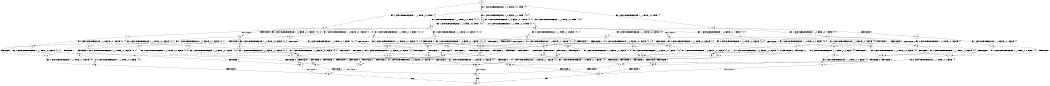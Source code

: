 digraph BCG {
size = "7, 10.5";
center = TRUE;
node [shape = circle];
0 [peripheries = 2];
0 -> 1 [label = "EX !1 !ATOMIC_EXCH_BRANCH (1, +0, FALSE, +0, 1, TRUE) !{}"];
0 -> 2 [label = "EX !2 !ATOMIC_EXCH_BRANCH (1, +1, TRUE, +0, 2, TRUE) !{}"];
0 -> 3 [label = "EX !0 !ATOMIC_EXCH_BRANCH (1, +1, TRUE, +0, 2, TRUE) !{}"];
1 -> 4 [label = "EX !2 !ATOMIC_EXCH_BRANCH (1, +1, TRUE, +0, 2, TRUE) !{0, 1}"];
1 -> 5 [label = "EX !0 !ATOMIC_EXCH_BRANCH (1, +1, TRUE, +0, 2, TRUE) !{0, 1}"];
1 -> 6 [label = "EX !1 !ATOMIC_EXCH_BRANCH (1, +0, FALSE, +0, 1, TRUE) !{0, 1}"];
2 -> 7 [label = "TERMINATE !2"];
2 -> 8 [label = "EX !1 !ATOMIC_EXCH_BRANCH (1, +0, FALSE, +0, 1, FALSE) !{0, 1, 2}"];
2 -> 9 [label = "EX !0 !ATOMIC_EXCH_BRANCH (1, +1, TRUE, +0, 2, FALSE) !{0, 1, 2}"];
3 -> 10 [label = "TERMINATE !0"];
3 -> 11 [label = "EX !1 !ATOMIC_EXCH_BRANCH (1, +0, FALSE, +0, 1, FALSE) !{0}"];
3 -> 12 [label = "EX !2 !ATOMIC_EXCH_BRANCH (1, +1, TRUE, +0, 2, FALSE) !{0}"];
4 -> 13 [label = "TERMINATE !2"];
4 -> 14 [label = "EX !0 !ATOMIC_EXCH_BRANCH (1, +1, TRUE, +0, 2, FALSE) !{0, 1, 2}"];
4 -> 8 [label = "EX !1 !ATOMIC_EXCH_BRANCH (1, +0, FALSE, +0, 1, FALSE) !{0, 1, 2}"];
5 -> 15 [label = "TERMINATE !0"];
5 -> 16 [label = "EX !2 !ATOMIC_EXCH_BRANCH (1, +1, TRUE, +0, 2, FALSE) !{0, 1}"];
5 -> 17 [label = "EX !1 !ATOMIC_EXCH_BRANCH (1, +0, FALSE, +0, 1, FALSE) !{0, 1}"];
6 -> 4 [label = "EX !2 !ATOMIC_EXCH_BRANCH (1, +1, TRUE, +0, 2, TRUE) !{0, 1}"];
6 -> 5 [label = "EX !0 !ATOMIC_EXCH_BRANCH (1, +1, TRUE, +0, 2, TRUE) !{0, 1}"];
6 -> 6 [label = "EX !1 !ATOMIC_EXCH_BRANCH (1, +0, FALSE, +0, 1, TRUE) !{0, 1}"];
7 -> 18 [label = "EX !1 !ATOMIC_EXCH_BRANCH (1, +0, FALSE, +0, 1, FALSE) !{0, 1}"];
7 -> 19 [label = "EX !0 !ATOMIC_EXCH_BRANCH (1, +1, TRUE, +0, 2, FALSE) !{0, 1}"];
8 -> 20 [label = "TERMINATE !1"];
8 -> 21 [label = "TERMINATE !2"];
8 -> 22 [label = "EX !0 !ATOMIC_EXCH_BRANCH (1, +1, TRUE, +0, 2, FALSE) !{0, 1, 2}"];
9 -> 23 [label = "TERMINATE !2"];
9 -> 24 [label = "TERMINATE !0"];
9 -> 25 [label = "EX !1 !ATOMIC_EXCH_BRANCH (1, +0, FALSE, +0, 1, FALSE) !{0, 1, 2}"];
10 -> 26 [label = "EX !1 !ATOMIC_EXCH_BRANCH (1, +0, FALSE, +0, 1, FALSE) !{}"];
10 -> 27 [label = "EX !2 !ATOMIC_EXCH_BRANCH (1, +1, TRUE, +0, 2, FALSE) !{}"];
11 -> 28 [label = "TERMINATE !1"];
11 -> 29 [label = "TERMINATE !0"];
11 -> 30 [label = "EX !2 !ATOMIC_EXCH_BRANCH (1, +1, TRUE, +0, 2, FALSE) !{0, 1}"];
12 -> 23 [label = "TERMINATE !2"];
12 -> 24 [label = "TERMINATE !0"];
12 -> 25 [label = "EX !1 !ATOMIC_EXCH_BRANCH (1, +0, FALSE, +0, 1, FALSE) !{0, 1, 2}"];
13 -> 31 [label = "EX !0 !ATOMIC_EXCH_BRANCH (1, +1, TRUE, +0, 2, FALSE) !{0, 1}"];
13 -> 18 [label = "EX !1 !ATOMIC_EXCH_BRANCH (1, +0, FALSE, +0, 1, FALSE) !{0, 1}"];
14 -> 32 [label = "TERMINATE !2"];
14 -> 33 [label = "TERMINATE !0"];
14 -> 25 [label = "EX !1 !ATOMIC_EXCH_BRANCH (1, +0, FALSE, +0, 1, FALSE) !{0, 1, 2}"];
15 -> 34 [label = "EX !2 !ATOMIC_EXCH_BRANCH (1, +1, TRUE, +0, 2, FALSE) !{1}"];
15 -> 35 [label = "EX !1 !ATOMIC_EXCH_BRANCH (1, +0, FALSE, +0, 1, FALSE) !{1}"];
16 -> 32 [label = "TERMINATE !2"];
16 -> 33 [label = "TERMINATE !0"];
16 -> 25 [label = "EX !1 !ATOMIC_EXCH_BRANCH (1, +0, FALSE, +0, 1, FALSE) !{0, 1, 2}"];
17 -> 28 [label = "TERMINATE !1"];
17 -> 29 [label = "TERMINATE !0"];
17 -> 30 [label = "EX !2 !ATOMIC_EXCH_BRANCH (1, +1, TRUE, +0, 2, FALSE) !{0, 1}"];
18 -> 36 [label = "TERMINATE !1"];
18 -> 37 [label = "EX !0 !ATOMIC_EXCH_BRANCH (1, +1, TRUE, +0, 2, FALSE) !{0, 1}"];
19 -> 38 [label = "TERMINATE !0"];
19 -> 39 [label = "EX !1 !ATOMIC_EXCH_BRANCH (1, +0, FALSE, +0, 1, FALSE) !{0, 1}"];
20 -> 40 [label = "TERMINATE !2"];
20 -> 41 [label = "EX !0 !ATOMIC_EXCH_BRANCH (1, +1, TRUE, +0, 2, FALSE) !{0, 2}"];
21 -> 36 [label = "TERMINATE !1"];
21 -> 37 [label = "EX !0 !ATOMIC_EXCH_BRANCH (1, +1, TRUE, +0, 2, FALSE) !{0, 1}"];
22 -> 42 [label = "TERMINATE !1"];
22 -> 43 [label = "TERMINATE !2"];
22 -> 44 [label = "TERMINATE !0"];
23 -> 38 [label = "TERMINATE !0"];
23 -> 39 [label = "EX !1 !ATOMIC_EXCH_BRANCH (1, +0, FALSE, +0, 1, FALSE) !{0, 1}"];
24 -> 45 [label = "TERMINATE !2"];
24 -> 46 [label = "EX !1 !ATOMIC_EXCH_BRANCH (1, +0, FALSE, +0, 1, FALSE) !{1, 2}"];
25 -> 42 [label = "TERMINATE !1"];
25 -> 43 [label = "TERMINATE !2"];
25 -> 44 [label = "TERMINATE !0"];
26 -> 47 [label = "TERMINATE !1"];
26 -> 48 [label = "EX !2 !ATOMIC_EXCH_BRANCH (1, +1, TRUE, +0, 2, FALSE) !{1}"];
27 -> 45 [label = "TERMINATE !2"];
27 -> 46 [label = "EX !1 !ATOMIC_EXCH_BRANCH (1, +0, FALSE, +0, 1, FALSE) !{1, 2}"];
28 -> 49 [label = "TERMINATE !0"];
28 -> 50 [label = "EX !2 !ATOMIC_EXCH_BRANCH (1, +1, TRUE, +0, 2, FALSE) !{0}"];
29 -> 47 [label = "TERMINATE !1"];
29 -> 48 [label = "EX !2 !ATOMIC_EXCH_BRANCH (1, +1, TRUE, +0, 2, FALSE) !{1}"];
30 -> 42 [label = "TERMINATE !1"];
30 -> 43 [label = "TERMINATE !2"];
30 -> 44 [label = "TERMINATE !0"];
31 -> 51 [label = "TERMINATE !0"];
31 -> 39 [label = "EX !1 !ATOMIC_EXCH_BRANCH (1, +0, FALSE, +0, 1, FALSE) !{0, 1}"];
32 -> 51 [label = "TERMINATE !0"];
32 -> 39 [label = "EX !1 !ATOMIC_EXCH_BRANCH (1, +0, FALSE, +0, 1, FALSE) !{0, 1}"];
33 -> 52 [label = "TERMINATE !2"];
33 -> 46 [label = "EX !1 !ATOMIC_EXCH_BRANCH (1, +0, FALSE, +0, 1, FALSE) !{1, 2}"];
34 -> 52 [label = "TERMINATE !2"];
34 -> 46 [label = "EX !1 !ATOMIC_EXCH_BRANCH (1, +0, FALSE, +0, 1, FALSE) !{1, 2}"];
35 -> 47 [label = "TERMINATE !1"];
35 -> 48 [label = "EX !2 !ATOMIC_EXCH_BRANCH (1, +1, TRUE, +0, 2, FALSE) !{1}"];
36 -> 53 [label = "EX !0 !ATOMIC_EXCH_BRANCH (1, +1, TRUE, +0, 2, FALSE) !{0}"];
37 -> 54 [label = "TERMINATE !1"];
37 -> 55 [label = "TERMINATE !0"];
38 -> 56 [label = "EX !1 !ATOMIC_EXCH_BRANCH (1, +0, FALSE, +0, 1, FALSE) !{1}"];
39 -> 54 [label = "TERMINATE !1"];
39 -> 55 [label = "TERMINATE !0"];
40 -> 53 [label = "EX !0 !ATOMIC_EXCH_BRANCH (1, +1, TRUE, +0, 2, FALSE) !{0}"];
41 -> 57 [label = "TERMINATE !2"];
41 -> 58 [label = "TERMINATE !0"];
42 -> 57 [label = "TERMINATE !2"];
42 -> 58 [label = "TERMINATE !0"];
43 -> 54 [label = "TERMINATE !1"];
43 -> 55 [label = "TERMINATE !0"];
44 -> 59 [label = "TERMINATE !1"];
44 -> 60 [label = "TERMINATE !2"];
45 -> 56 [label = "EX !1 !ATOMIC_EXCH_BRANCH (1, +0, FALSE, +0, 1, FALSE) !{1}"];
46 -> 59 [label = "TERMINATE !1"];
46 -> 60 [label = "TERMINATE !2"];
47 -> 61 [label = "EX !2 !ATOMIC_EXCH_BRANCH (1, +1, TRUE, +0, 2, FALSE) !{}"];
48 -> 59 [label = "TERMINATE !1"];
48 -> 60 [label = "TERMINATE !2"];
49 -> 61 [label = "EX !2 !ATOMIC_EXCH_BRANCH (1, +1, TRUE, +0, 2, FALSE) !{}"];
50 -> 57 [label = "TERMINATE !2"];
50 -> 58 [label = "TERMINATE !0"];
51 -> 56 [label = "EX !1 !ATOMIC_EXCH_BRANCH (1, +0, FALSE, +0, 1, FALSE) !{1}"];
52 -> 56 [label = "EX !1 !ATOMIC_EXCH_BRANCH (1, +0, FALSE, +0, 1, FALSE) !{1}"];
53 -> 62 [label = "TERMINATE !0"];
54 -> 62 [label = "TERMINATE !0"];
55 -> 63 [label = "TERMINATE !1"];
56 -> 63 [label = "TERMINATE !1"];
57 -> 62 [label = "TERMINATE !0"];
58 -> 64 [label = "TERMINATE !2"];
59 -> 64 [label = "TERMINATE !2"];
60 -> 63 [label = "TERMINATE !1"];
61 -> 64 [label = "TERMINATE !2"];
62 -> 65 [label = "exit"];
63 -> 65 [label = "exit"];
64 -> 65 [label = "exit"];
}
